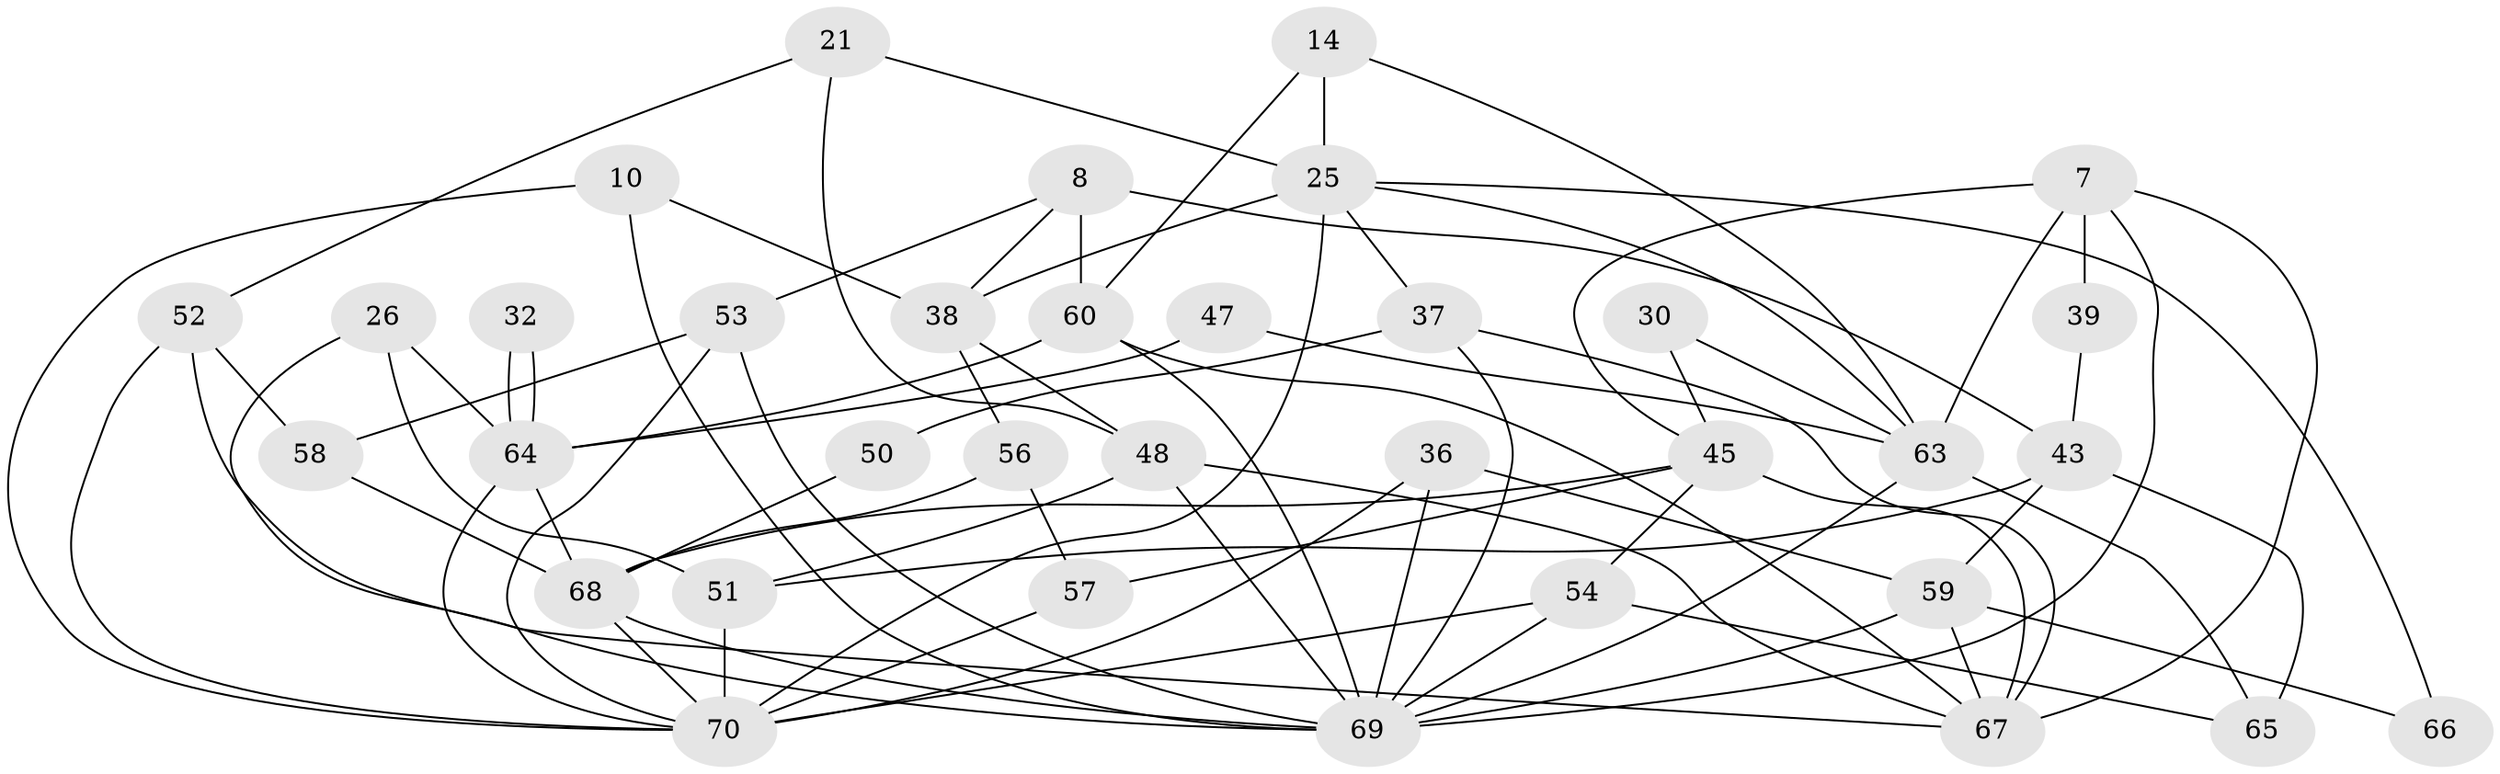 // original degree distribution, {5: 0.21428571428571427, 4: 0.2714285714285714, 2: 0.12857142857142856, 6: 0.04285714285714286, 3: 0.2714285714285714, 7: 0.05714285714285714, 8: 0.014285714285714285}
// Generated by graph-tools (version 1.1) at 2025/49/03/09/25 04:49:48]
// undirected, 35 vertices, 78 edges
graph export_dot {
graph [start="1"]
  node [color=gray90,style=filled];
  7;
  8;
  10;
  14;
  21;
  25 [super="+16"];
  26;
  30;
  32;
  36;
  37 [super="+22"];
  38;
  39;
  43 [super="+33"];
  45 [super="+40"];
  47;
  48 [super="+27"];
  50;
  51 [super="+20"];
  52;
  53 [super="+18+46"];
  54;
  56 [super="+17"];
  57;
  58;
  59 [super="+5+34"];
  60 [super="+44"];
  63 [super="+41+31+24"];
  64 [super="+12"];
  65;
  66;
  67 [super="+42"];
  68 [super="+61+35"];
  69 [super="+4+62"];
  70 [super="+2+29+55"];
  7 -- 69;
  7 -- 39;
  7 -- 67 [weight=2];
  7 -- 45;
  7 -- 63 [weight=2];
  8 -- 38;
  8 -- 53;
  8 -- 60 [weight=2];
  8 -- 43;
  10 -- 38;
  10 -- 70;
  10 -- 69 [weight=2];
  14 -- 60;
  14 -- 25 [weight=2];
  14 -- 63;
  21 -- 25;
  21 -- 48;
  21 -- 52;
  25 -- 70 [weight=3];
  25 -- 66;
  25 -- 37 [weight=2];
  25 -- 38;
  25 -- 63;
  26 -- 69;
  26 -- 64;
  26 -- 51;
  30 -- 45;
  30 -- 63;
  32 -- 64 [weight=2];
  32 -- 64;
  36 -- 70 [weight=2];
  36 -- 59 [weight=3];
  36 -- 69;
  37 -- 50;
  37 -- 67;
  37 -- 69;
  38 -- 48;
  38 -- 56;
  39 -- 43;
  43 -- 51;
  43 -- 59 [weight=2];
  43 -- 65;
  45 -- 67;
  45 -- 68 [weight=3];
  45 -- 54;
  45 -- 57;
  47 -- 64;
  47 -- 63;
  48 -- 51 [weight=2];
  48 -- 67;
  48 -- 69;
  50 -- 68;
  51 -- 70 [weight=4];
  52 -- 58;
  52 -- 67;
  52 -- 70;
  53 -- 70 [weight=2];
  53 -- 58;
  53 -- 69;
  54 -- 65;
  54 -- 70 [weight=2];
  54 -- 69;
  56 -- 57;
  56 -- 68;
  57 -- 70;
  58 -- 68;
  59 -- 66;
  59 -- 67;
  59 -- 69;
  60 -- 64;
  60 -- 67;
  60 -- 69;
  63 -- 65;
  63 -- 69 [weight=3];
  64 -- 68 [weight=3];
  64 -- 70;
  68 -- 70;
  68 -- 69 [weight=2];
}

